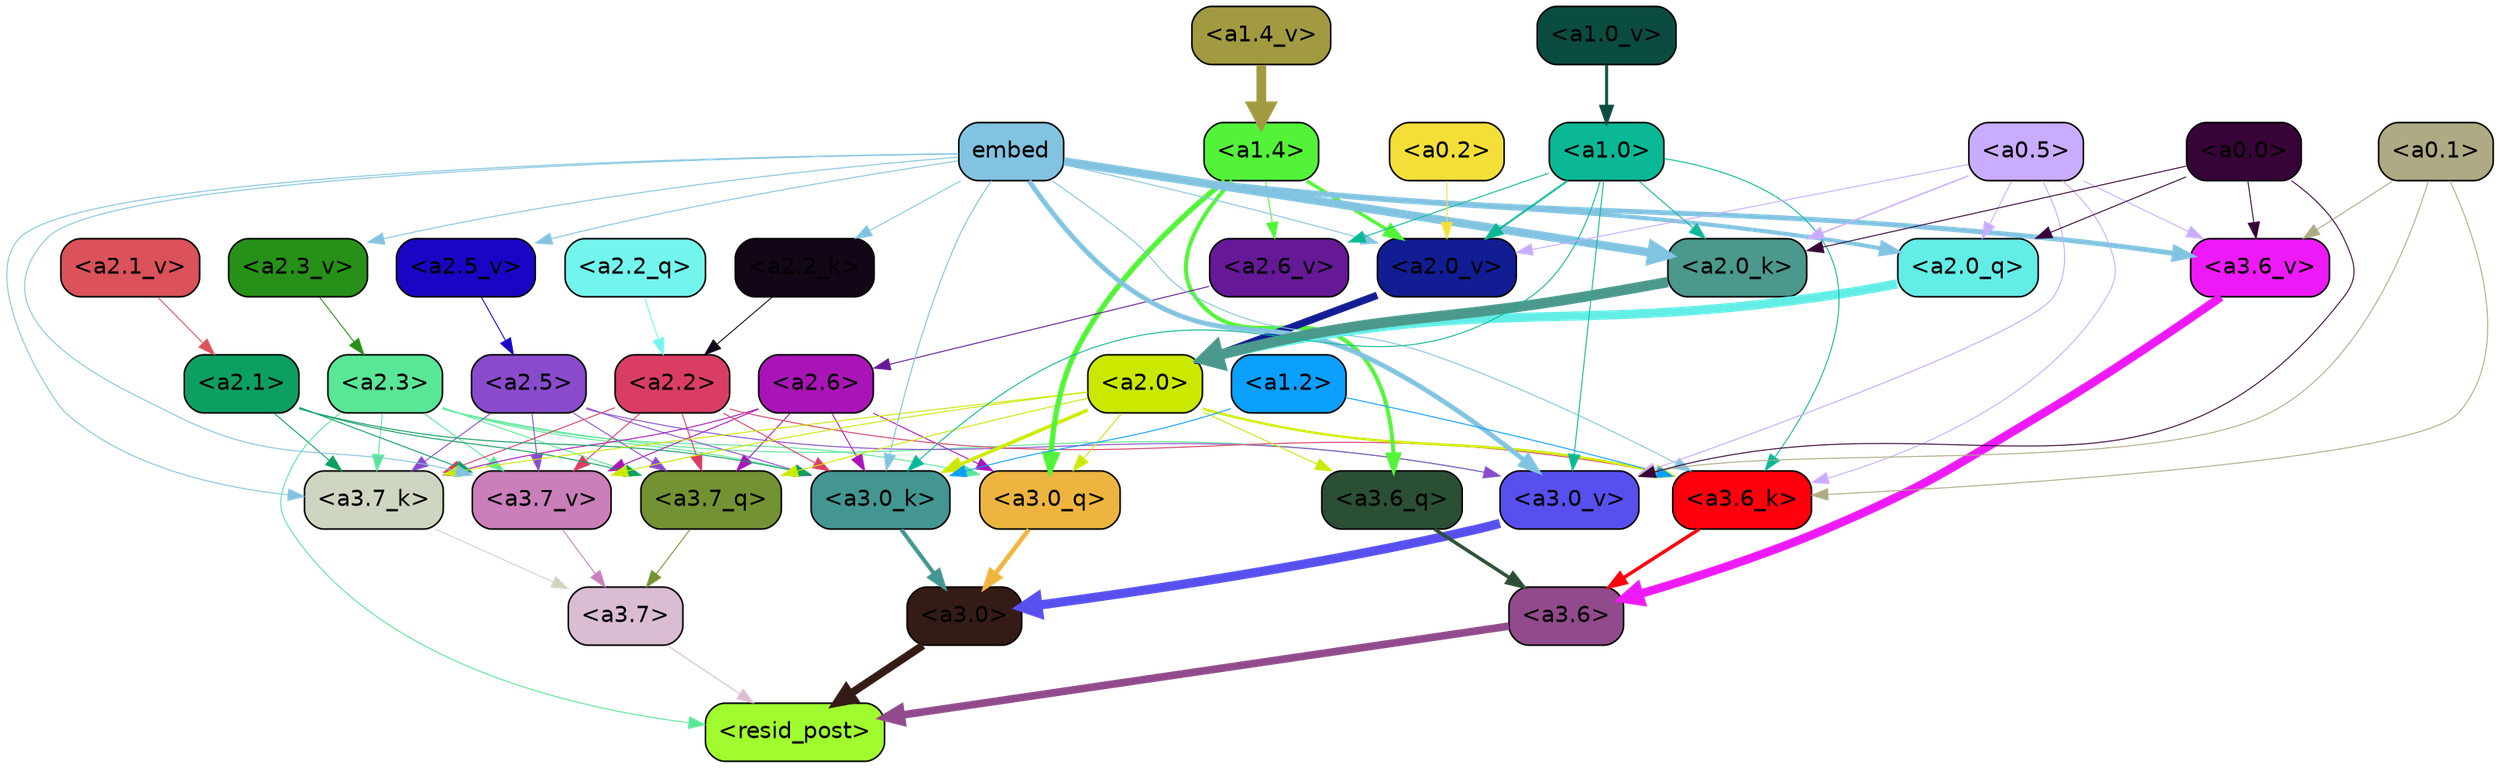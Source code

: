 strict digraph "" {
	graph [bgcolor=transparent,
		layout=dot,
		overlap=false,
		splines=true
	];
	"<a3.7>"	[color=black,
		fillcolor="#dabcd3",
		fontname=Helvetica,
		shape=box,
		style="filled, rounded"];
	"<resid_post>"	[color=black,
		fillcolor="#a0fb2f",
		fontname=Helvetica,
		shape=box,
		style="filled, rounded"];
	"<a3.7>" -> "<resid_post>"	[color="#dabcd3",
		penwidth=0.6];
	"<a3.6>"	[color=black,
		fillcolor="#914a8b",
		fontname=Helvetica,
		shape=box,
		style="filled, rounded"];
	"<a3.6>" -> "<resid_post>"	[color="#914a8b",
		penwidth=4.7534414529800415];
	"<a3.0>"	[color=black,
		fillcolor="#351b15",
		fontname=Helvetica,
		shape=box,
		style="filled, rounded"];
	"<a3.0>" -> "<resid_post>"	[color="#351b15",
		penwidth=4.898576855659485];
	"<a2.3>"	[color=black,
		fillcolor="#59e697",
		fontname=Helvetica,
		shape=box,
		style="filled, rounded"];
	"<a2.3>" -> "<resid_post>"	[color="#59e697",
		penwidth=0.6];
	"<a3.7_q>"	[color=black,
		fillcolor="#739233",
		fontname=Helvetica,
		shape=box,
		style="filled, rounded"];
	"<a2.3>" -> "<a3.7_q>"	[color="#59e697",
		penwidth=0.6];
	"<a3.0_q>"	[color=black,
		fillcolor="#edb53f",
		fontname=Helvetica,
		shape=box,
		style="filled, rounded"];
	"<a2.3>" -> "<a3.0_q>"	[color="#59e697",
		penwidth=0.6];
	"<a3.7_k>"	[color=black,
		fillcolor="#ced6c2",
		fontname=Helvetica,
		shape=box,
		style="filled, rounded"];
	"<a2.3>" -> "<a3.7_k>"	[color="#59e697",
		penwidth=0.6];
	"<a3.0_k>"	[color=black,
		fillcolor="#439691",
		fontname=Helvetica,
		shape=box,
		style="filled, rounded"];
	"<a2.3>" -> "<a3.0_k>"	[color="#59e697",
		penwidth=0.6];
	"<a3.7_v>"	[color=black,
		fillcolor="#ca7eba",
		fontname=Helvetica,
		shape=box,
		style="filled, rounded"];
	"<a2.3>" -> "<a3.7_v>"	[color="#59e697",
		penwidth=0.6];
	"<a3.0_v>"	[color=black,
		fillcolor="#5750ef",
		fontname=Helvetica,
		shape=box,
		style="filled, rounded"];
	"<a2.3>" -> "<a3.0_v>"	[color="#59e697",
		penwidth=0.6];
	"<a3.7_q>" -> "<a3.7>"	[color="#739233",
		penwidth=0.6];
	"<a3.6_q>"	[color=black,
		fillcolor="#2b4f35",
		fontname=Helvetica,
		shape=box,
		style="filled, rounded"];
	"<a3.6_q>" -> "<a3.6>"	[color="#2b4f35",
		penwidth=2.160832464694977];
	"<a3.0_q>" -> "<a3.0>"	[color="#edb53f",
		penwidth=2.870753765106201];
	"<a3.7_k>" -> "<a3.7>"	[color="#ced6c2",
		penwidth=0.6];
	"<a3.6_k>"	[color=black,
		fillcolor="#fe000d",
		fontname=Helvetica,
		shape=box,
		style="filled, rounded"];
	"<a3.6_k>" -> "<a3.6>"	[color="#fe000d",
		penwidth=2.13908451795578];
	"<a3.0_k>" -> "<a3.0>"	[color="#439691",
		penwidth=2.520303964614868];
	"<a3.7_v>" -> "<a3.7>"	[color="#ca7eba",
		penwidth=0.6];
	"<a3.6_v>"	[color=black,
		fillcolor="#ee19f7",
		fontname=Helvetica,
		shape=box,
		style="filled, rounded"];
	"<a3.6_v>" -> "<a3.6>"	[color="#ee19f7",
		penwidth=5.297133803367615];
	"<a3.0_v>" -> "<a3.0>"	[color="#5750ef",
		penwidth=5.680712580680847];
	"<a2.6>"	[color=black,
		fillcolor="#a914b7",
		fontname=Helvetica,
		shape=box,
		style="filled, rounded"];
	"<a2.6>" -> "<a3.7_q>"	[color="#a914b7",
		penwidth=0.6];
	"<a2.6>" -> "<a3.0_q>"	[color="#a914b7",
		penwidth=0.6];
	"<a2.6>" -> "<a3.7_k>"	[color="#a914b7",
		penwidth=0.6];
	"<a2.6>" -> "<a3.0_k>"	[color="#a914b7",
		penwidth=0.6];
	"<a2.6>" -> "<a3.7_v>"	[color="#a914b7",
		penwidth=0.6];
	"<a2.5>"	[color=black,
		fillcolor="#894bcc",
		fontname=Helvetica,
		shape=box,
		style="filled, rounded"];
	"<a2.5>" -> "<a3.7_q>"	[color="#894bcc",
		penwidth=0.6];
	"<a2.5>" -> "<a3.7_k>"	[color="#894bcc",
		penwidth=0.6];
	"<a2.5>" -> "<a3.0_k>"	[color="#894bcc",
		penwidth=0.6];
	"<a2.5>" -> "<a3.7_v>"	[color="#894bcc",
		penwidth=0.6];
	"<a2.5>" -> "<a3.0_v>"	[color="#894bcc",
		penwidth=0.6];
	"<a2.2>"	[color=black,
		fillcolor="#da3d63",
		fontname=Helvetica,
		shape=box,
		style="filled, rounded"];
	"<a2.2>" -> "<a3.7_q>"	[color="#da3d63",
		penwidth=0.6];
	"<a2.2>" -> "<a3.7_k>"	[color="#da3d63",
		penwidth=0.6];
	"<a2.2>" -> "<a3.6_k>"	[color="#da3d63",
		penwidth=0.6];
	"<a2.2>" -> "<a3.0_k>"	[color="#da3d63",
		penwidth=0.6];
	"<a2.2>" -> "<a3.7_v>"	[color="#da3d63",
		penwidth=0.6];
	"<a2.1>"	[color=black,
		fillcolor="#0d9f61",
		fontname=Helvetica,
		shape=box,
		style="filled, rounded"];
	"<a2.1>" -> "<a3.7_q>"	[color="#0d9f61",
		penwidth=0.6];
	"<a2.1>" -> "<a3.7_k>"	[color="#0d9f61",
		penwidth=0.6];
	"<a2.1>" -> "<a3.0_k>"	[color="#0d9f61",
		penwidth=0.6];
	"<a2.1>" -> "<a3.7_v>"	[color="#0d9f61",
		penwidth=0.6];
	"<a2.0>"	[color=black,
		fillcolor="#cbe800",
		fontname=Helvetica,
		shape=box,
		style="filled, rounded"];
	"<a2.0>" -> "<a3.7_q>"	[color="#cbe800",
		penwidth=0.6];
	"<a2.0>" -> "<a3.6_q>"	[color="#cbe800",
		penwidth=0.6];
	"<a2.0>" -> "<a3.0_q>"	[color="#cbe800",
		penwidth=0.6];
	"<a2.0>" -> "<a3.7_k>"	[color="#cbe800",
		penwidth=0.6];
	"<a2.0>" -> "<a3.6_k>"	[color="#cbe800",
		penwidth=1.4957321882247925];
	"<a2.0>" -> "<a3.0_k>"	[color="#cbe800",
		penwidth=2.18752121925354];
	"<a2.0>" -> "<a3.7_v>"	[color="#cbe800",
		penwidth=0.6];
	"<a1.4>"	[color=black,
		fillcolor="#52f338",
		fontname=Helvetica,
		shape=box,
		style="filled, rounded"];
	"<a1.4>" -> "<a3.6_q>"	[color="#52f338",
		penwidth=2.4829938411712646];
	"<a1.4>" -> "<a3.0_q>"	[color="#52f338",
		penwidth=3.299744725227356];
	"<a2.6_v>"	[color=black,
		fillcolor="#651996",
		fontname=Helvetica,
		shape=box,
		style="filled, rounded"];
	"<a1.4>" -> "<a2.6_v>"	[color="#52f338",
		penwidth=0.6];
	"<a2.0_v>"	[color=black,
		fillcolor="#121d94",
		fontname=Helvetica,
		shape=box,
		style="filled, rounded"];
	"<a1.4>" -> "<a2.0_v>"	[color="#52f338",
		penwidth=2.092592429369688];
	embed	[color=black,
		fillcolor="#81c3e0",
		fontname=Helvetica,
		shape=box,
		style="filled, rounded"];
	embed -> "<a3.7_k>"	[color="#81c3e0",
		penwidth=0.6];
	embed -> "<a3.6_k>"	[color="#81c3e0",
		penwidth=0.6];
	embed -> "<a3.0_k>"	[color="#81c3e0",
		penwidth=0.6394047290086746];
	embed -> "<a3.7_v>"	[color="#81c3e0",
		penwidth=0.6];
	embed -> "<a3.6_v>"	[color="#81c3e0",
		penwidth=3.067279100418091];
	embed -> "<a3.0_v>"	[color="#81c3e0",
		penwidth=3.0212591886520386];
	"<a2.0_q>"	[color=black,
		fillcolor="#63ede7",
		fontname=Helvetica,
		shape=box,
		style="filled, rounded"];
	embed -> "<a2.0_q>"	[color="#81c3e0",
		penwidth=2.5355080366134644];
	"<a2.2_k>"	[color=black,
		fillcolor="#130717",
		fontname=Helvetica,
		shape=box,
		style="filled, rounded"];
	embed -> "<a2.2_k>"	[color="#81c3e0",
		penwidth=0.6];
	"<a2.0_k>"	[color=black,
		fillcolor="#4b988c",
		fontname=Helvetica,
		shape=box,
		style="filled, rounded"];
	embed -> "<a2.0_k>"	[color="#81c3e0",
		penwidth=5.2180726528167725];
	"<a2.5_v>"	[color=black,
		fillcolor="#1a05c5",
		fontname=Helvetica,
		shape=box,
		style="filled, rounded"];
	embed -> "<a2.5_v>"	[color="#81c3e0",
		penwidth=0.6];
	"<a2.3_v>"	[color=black,
		fillcolor="#279018",
		fontname=Helvetica,
		shape=box,
		style="filled, rounded"];
	embed -> "<a2.3_v>"	[color="#81c3e0",
		penwidth=0.6];
	embed -> "<a2.0_v>"	[color="#81c3e0",
		penwidth=0.6];
	"<a1.2>"	[color=black,
		fillcolor="#0b9ffe",
		fontname=Helvetica,
		shape=box,
		style="filled, rounded"];
	"<a1.2>" -> "<a3.6_k>"	[color="#0b9ffe",
		penwidth=0.6];
	"<a1.2>" -> "<a3.0_k>"	[color="#0b9ffe",
		penwidth=0.6];
	"<a1.0>"	[color=black,
		fillcolor="#0bb896",
		fontname=Helvetica,
		shape=box,
		style="filled, rounded"];
	"<a1.0>" -> "<a3.6_k>"	[color="#0bb896",
		penwidth=0.6];
	"<a1.0>" -> "<a3.0_k>"	[color="#0bb896",
		penwidth=0.6];
	"<a1.0>" -> "<a3.0_v>"	[color="#0bb896",
		penwidth=0.6];
	"<a1.0>" -> "<a2.0_k>"	[color="#0bb896",
		penwidth=0.6];
	"<a1.0>" -> "<a2.6_v>"	[color="#0bb896",
		penwidth=0.6];
	"<a1.0>" -> "<a2.0_v>"	[color="#0bb896",
		penwidth=1.2132605910301208];
	"<a0.5>"	[color=black,
		fillcolor="#c9acff",
		fontname=Helvetica,
		shape=box,
		style="filled, rounded"];
	"<a0.5>" -> "<a3.6_k>"	[color="#c9acff",
		penwidth=0.6];
	"<a0.5>" -> "<a3.6_v>"	[color="#c9acff",
		penwidth=0.6];
	"<a0.5>" -> "<a3.0_v>"	[color="#c9acff",
		penwidth=0.648682102560997];
	"<a0.5>" -> "<a2.0_q>"	[color="#c9acff",
		penwidth=0.6];
	"<a0.5>" -> "<a2.0_k>"	[color="#c9acff",
		penwidth=0.9236047863960266];
	"<a0.5>" -> "<a2.0_v>"	[color="#c9acff",
		penwidth=0.6];
	"<a0.1>"	[color=black,
		fillcolor="#aeaa83",
		fontname=Helvetica,
		shape=box,
		style="filled, rounded"];
	"<a0.1>" -> "<a3.6_k>"	[color="#aeaa83",
		penwidth=0.6];
	"<a0.1>" -> "<a3.6_v>"	[color="#aeaa83",
		penwidth=0.6];
	"<a0.1>" -> "<a3.0_v>"	[color="#aeaa83",
		penwidth=0.6];
	"<a0.0>"	[color=black,
		fillcolor="#370437",
		fontname=Helvetica,
		shape=box,
		style="filled, rounded"];
	"<a0.0>" -> "<a3.6_v>"	[color="#370437",
		penwidth=0.6];
	"<a0.0>" -> "<a3.0_v>"	[color="#370437",
		penwidth=0.6];
	"<a0.0>" -> "<a2.0_q>"	[color="#370437",
		penwidth=0.6];
	"<a0.0>" -> "<a2.0_k>"	[color="#370437",
		penwidth=0.6];
	"<a2.2_q>"	[color=black,
		fillcolor="#72f5ed",
		fontname=Helvetica,
		shape=box,
		style="filled, rounded"];
	"<a2.2_q>" -> "<a2.2>"	[color="#72f5ed",
		penwidth=0.6];
	"<a2.0_q>" -> "<a2.0>"	[color="#63ede7",
		penwidth=5.681910276412964];
	"<a2.2_k>" -> "<a2.2>"	[color="#130717",
		penwidth=0.6];
	"<a2.0_k>" -> "<a2.0>"	[color="#4b988c",
		penwidth=6.447777509689331];
	"<a2.6_v>" -> "<a2.6>"	[color="#651996",
		penwidth=0.6];
	"<a2.5_v>" -> "<a2.5>"	[color="#1a05c5",
		penwidth=0.6];
	"<a2.3_v>" -> "<a2.3>"	[color="#279018",
		penwidth=0.6];
	"<a2.1_v>"	[color=black,
		fillcolor="#db525b",
		fontname=Helvetica,
		shape=box,
		style="filled, rounded"];
	"<a2.1_v>" -> "<a2.1>"	[color="#db525b",
		penwidth=0.6];
	"<a2.0_v>" -> "<a2.0>"	[color="#121d94",
		penwidth=4.5695202350616455];
	"<a0.2>"	[color=black,
		fillcolor="#f4df39",
		fontname=Helvetica,
		shape=box,
		style="filled, rounded"];
	"<a0.2>" -> "<a2.0_v>"	[color="#f4df39",
		penwidth=0.6];
	"<a1.4_v>"	[color=black,
		fillcolor="#a29a41",
		fontname=Helvetica,
		shape=box,
		style="filled, rounded"];
	"<a1.4_v>" -> "<a1.4>"	[color="#a29a41",
		penwidth=6.016597509384155];
	"<a1.0_v>"	[color=black,
		fillcolor="#0b4c40",
		fontname=Helvetica,
		shape=box,
		style="filled, rounded"];
	"<a1.0_v>" -> "<a1.0>"	[color="#0b4c40",
		penwidth=1.8562973737716675];
}
